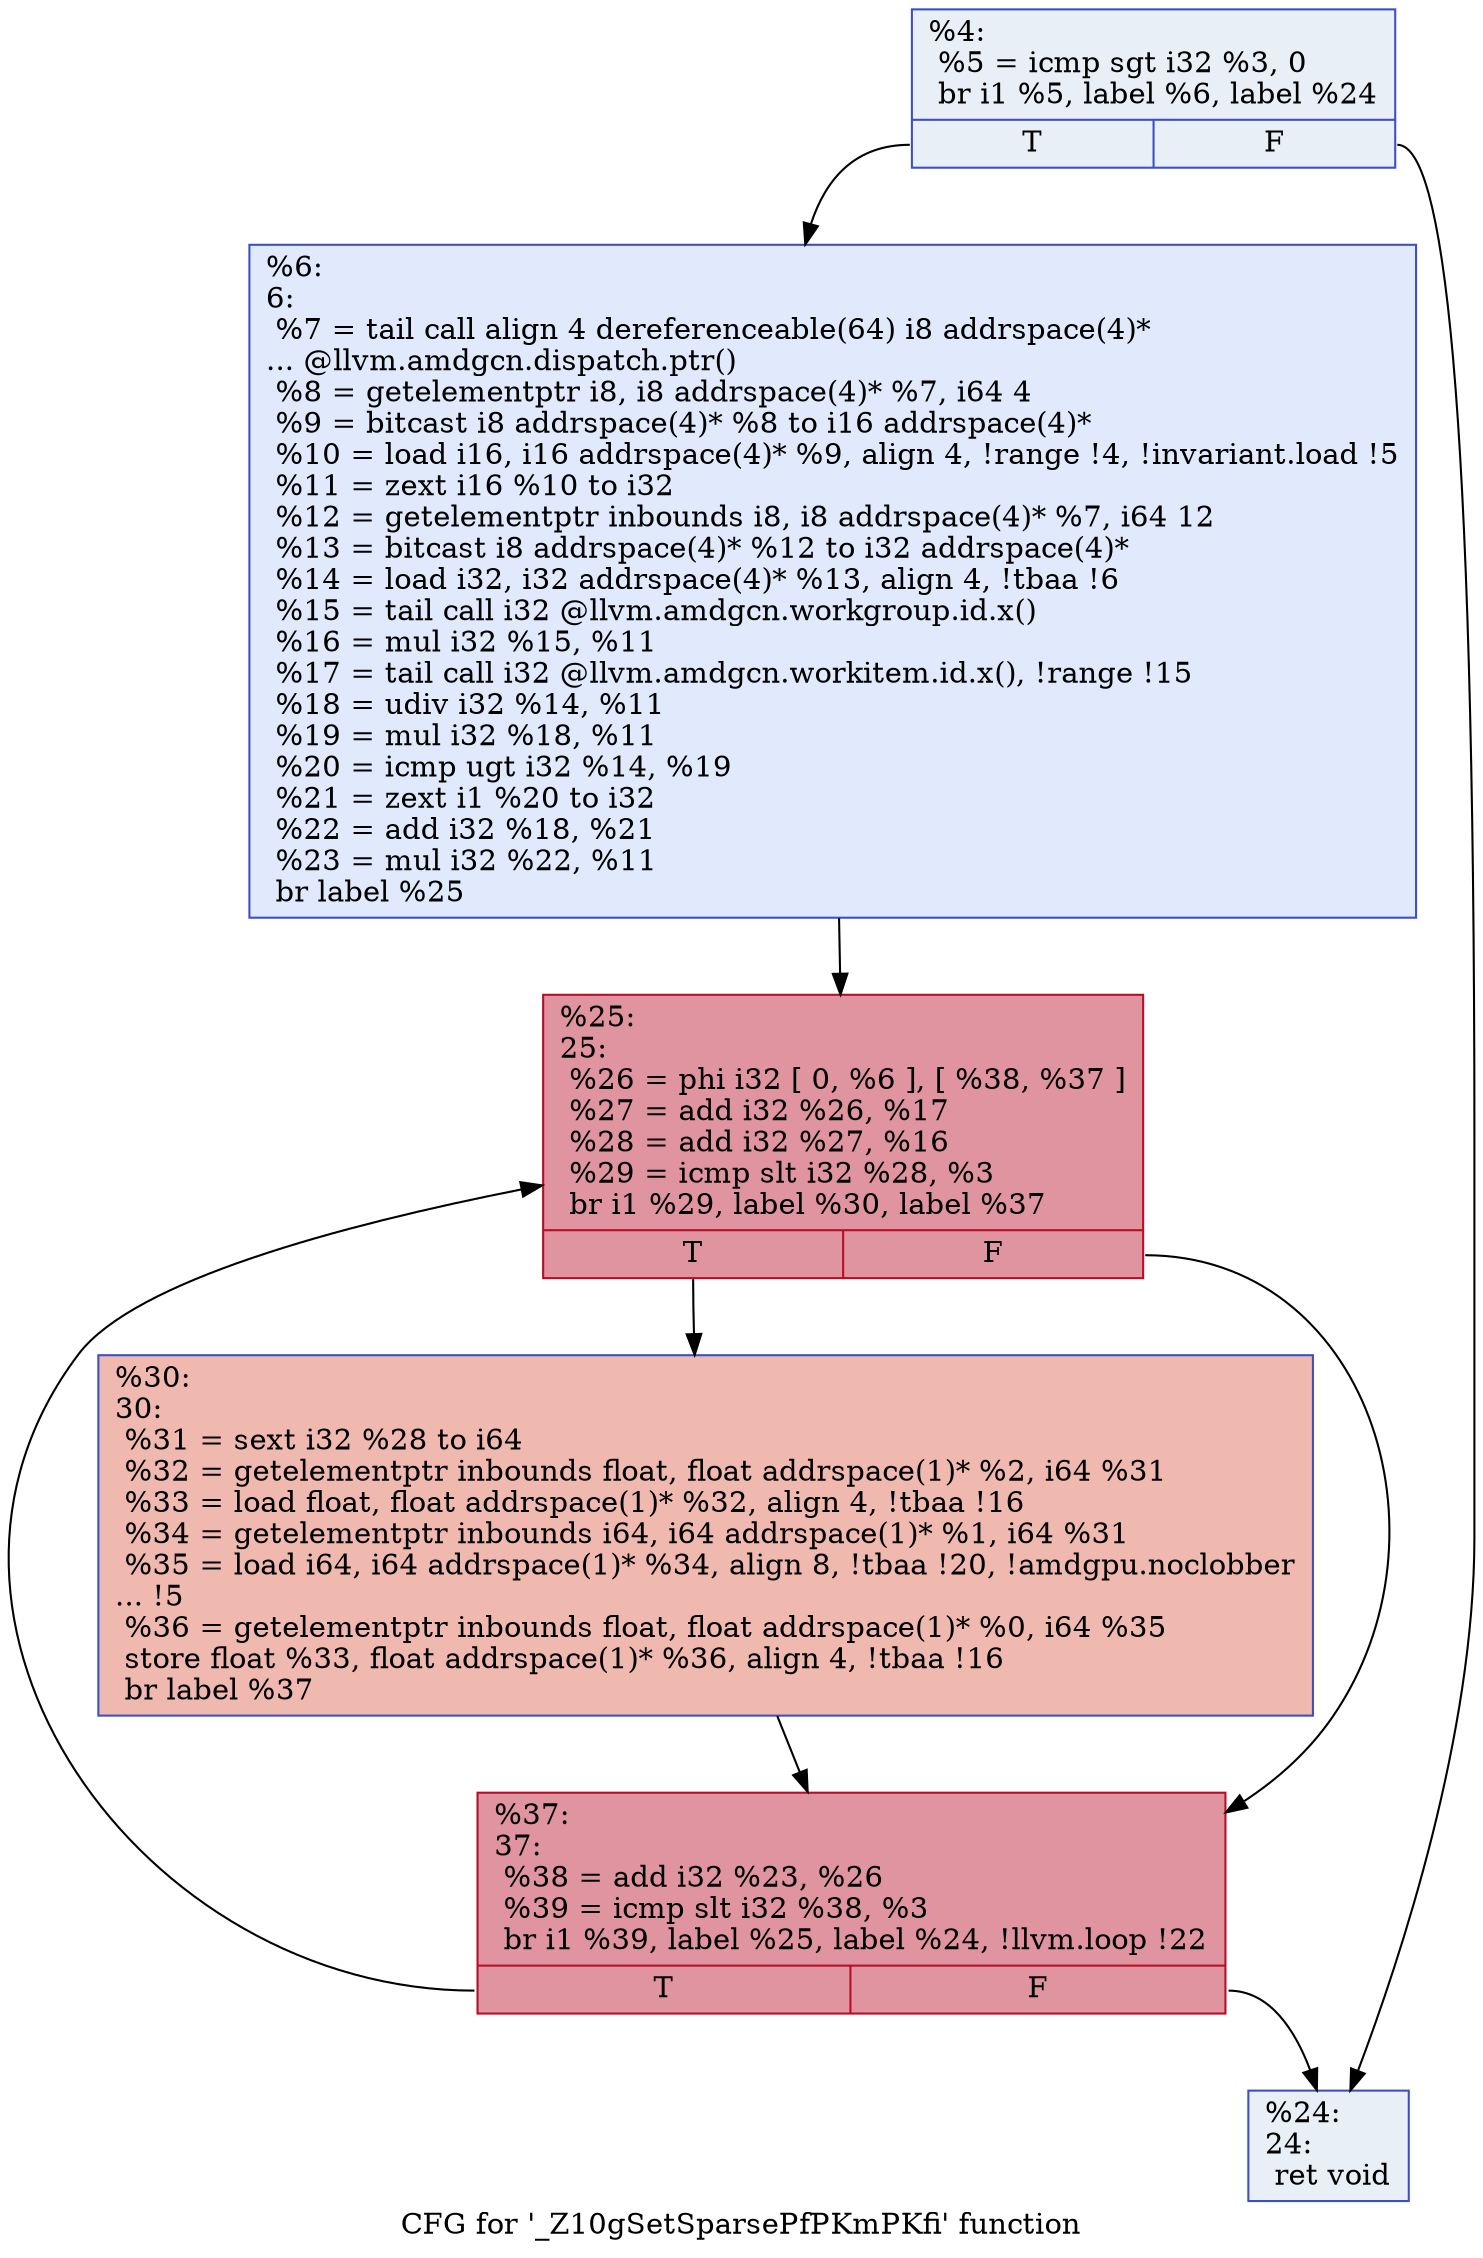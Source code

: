 digraph "CFG for '_Z10gSetSparsePfPKmPKfi' function" {
	label="CFG for '_Z10gSetSparsePfPKmPKfi' function";

	Node0x60e6620 [shape=record,color="#3d50c3ff", style=filled, fillcolor="#cedaeb70",label="{%4:\l  %5 = icmp sgt i32 %3, 0\l  br i1 %5, label %6, label %24\l|{<s0>T|<s1>F}}"];
	Node0x60e6620:s0 -> Node0x60e65c0;
	Node0x60e6620:s1 -> Node0x60e6da0;
	Node0x60e65c0 [shape=record,color="#3d50c3ff", style=filled, fillcolor="#b9d0f970",label="{%6:\l6:                                                \l  %7 = tail call align 4 dereferenceable(64) i8 addrspace(4)*\l... @llvm.amdgcn.dispatch.ptr()\l  %8 = getelementptr i8, i8 addrspace(4)* %7, i64 4\l  %9 = bitcast i8 addrspace(4)* %8 to i16 addrspace(4)*\l  %10 = load i16, i16 addrspace(4)* %9, align 4, !range !4, !invariant.load !5\l  %11 = zext i16 %10 to i32\l  %12 = getelementptr inbounds i8, i8 addrspace(4)* %7, i64 12\l  %13 = bitcast i8 addrspace(4)* %12 to i32 addrspace(4)*\l  %14 = load i32, i32 addrspace(4)* %13, align 4, !tbaa !6\l  %15 = tail call i32 @llvm.amdgcn.workgroup.id.x()\l  %16 = mul i32 %15, %11\l  %17 = tail call i32 @llvm.amdgcn.workitem.id.x(), !range !15\l  %18 = udiv i32 %14, %11\l  %19 = mul i32 %18, %11\l  %20 = icmp ugt i32 %14, %19\l  %21 = zext i1 %20 to i32\l  %22 = add i32 %18, %21\l  %23 = mul i32 %22, %11\l  br label %25\l}"];
	Node0x60e65c0 -> Node0x60e8d10;
	Node0x60e6da0 [shape=record,color="#3d50c3ff", style=filled, fillcolor="#cedaeb70",label="{%24:\l24:                                               \l  ret void\l}"];
	Node0x60e8d10 [shape=record,color="#b70d28ff", style=filled, fillcolor="#b70d2870",label="{%25:\l25:                                               \l  %26 = phi i32 [ 0, %6 ], [ %38, %37 ]\l  %27 = add i32 %26, %17\l  %28 = add i32 %27, %16\l  %29 = icmp slt i32 %28, %3\l  br i1 %29, label %30, label %37\l|{<s0>T|<s1>F}}"];
	Node0x60e8d10:s0 -> Node0x60e9110;
	Node0x60e8d10:s1 -> Node0x60e8e60;
	Node0x60e9110 [shape=record,color="#3d50c3ff", style=filled, fillcolor="#de614d70",label="{%30:\l30:                                               \l  %31 = sext i32 %28 to i64\l  %32 = getelementptr inbounds float, float addrspace(1)* %2, i64 %31\l  %33 = load float, float addrspace(1)* %32, align 4, !tbaa !16\l  %34 = getelementptr inbounds i64, i64 addrspace(1)* %1, i64 %31\l  %35 = load i64, i64 addrspace(1)* %34, align 8, !tbaa !20, !amdgpu.noclobber\l... !5\l  %36 = getelementptr inbounds float, float addrspace(1)* %0, i64 %35\l  store float %33, float addrspace(1)* %36, align 4, !tbaa !16\l  br label %37\l}"];
	Node0x60e9110 -> Node0x60e8e60;
	Node0x60e8e60 [shape=record,color="#b70d28ff", style=filled, fillcolor="#b70d2870",label="{%37:\l37:                                               \l  %38 = add i32 %23, %26\l  %39 = icmp slt i32 %38, %3\l  br i1 %39, label %25, label %24, !llvm.loop !22\l|{<s0>T|<s1>F}}"];
	Node0x60e8e60:s0 -> Node0x60e8d10;
	Node0x60e8e60:s1 -> Node0x60e6da0;
}

